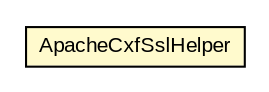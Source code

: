 #!/usr/local/bin/dot
#
# Class diagram 
# Generated by UMLGraph version R5_6-24-gf6e263 (http://www.umlgraph.org/)
#

digraph G {
	edge [fontname="arial",fontsize=10,labelfontname="arial",labelfontsize=10];
	node [fontname="arial",fontsize=10,shape=plaintext];
	nodesep=0.25;
	ranksep=0.5;
	// org.miloss.fgsms.agentcore.ApacheCxfSslHelper
	c168 [label=<<table title="org.miloss.fgsms.agentcore.ApacheCxfSslHelper" border="0" cellborder="1" cellspacing="0" cellpadding="2" port="p" bgcolor="lemonChiffon" href="./ApacheCxfSslHelper.html">
		<tr><td><table border="0" cellspacing="0" cellpadding="1">
<tr><td align="center" balign="center"> ApacheCxfSslHelper </td></tr>
		</table></td></tr>
		</table>>, URL="./ApacheCxfSslHelper.html", fontname="arial", fontcolor="black", fontsize=10.0];
}


